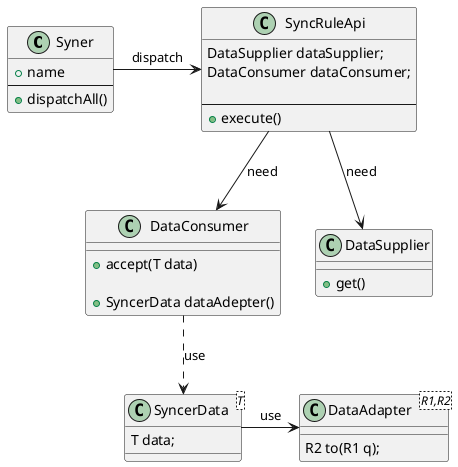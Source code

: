 @startuml

class Syner{
  + name
  --
  + dispatchAll()
}
class SyncerData<T>{
    T data;
}

class DataAdapter<R1,R2>{
   R2 to(R1 q);
}

class SyncRuleApi{
  DataSupplier dataSupplier;
  DataConsumer dataConsumer;

  --
  + execute()
}


class DataConsumer{
  + accept(T data)

  + SyncerData dataAdepter()
}

class DataSupplier{
  + get()
}


Syner->SyncRuleApi:dispatch
SyncRuleApi-->DataSupplier: need
SyncRuleApi-->DataConsumer: need
DataConsumer.->SyncerData: use
SyncerData->DataAdapter: use

@enduml
